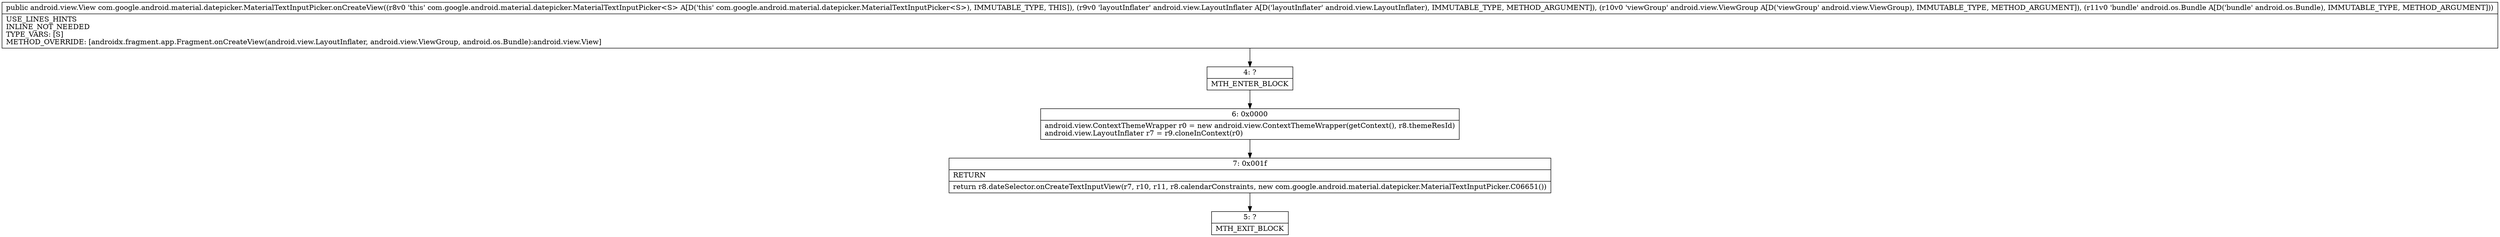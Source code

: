 digraph "CFG forcom.google.android.material.datepicker.MaterialTextInputPicker.onCreateView(Landroid\/view\/LayoutInflater;Landroid\/view\/ViewGroup;Landroid\/os\/Bundle;)Landroid\/view\/View;" {
Node_4 [shape=record,label="{4\:\ ?|MTH_ENTER_BLOCK\l}"];
Node_6 [shape=record,label="{6\:\ 0x0000|android.view.ContextThemeWrapper r0 = new android.view.ContextThemeWrapper(getContext(), r8.themeResId)\landroid.view.LayoutInflater r7 = r9.cloneInContext(r0)\l}"];
Node_7 [shape=record,label="{7\:\ 0x001f|RETURN\l|return r8.dateSelector.onCreateTextInputView(r7, r10, r11, r8.calendarConstraints, new com.google.android.material.datepicker.MaterialTextInputPicker.C06651())\l}"];
Node_5 [shape=record,label="{5\:\ ?|MTH_EXIT_BLOCK\l}"];
MethodNode[shape=record,label="{public android.view.View com.google.android.material.datepicker.MaterialTextInputPicker.onCreateView((r8v0 'this' com.google.android.material.datepicker.MaterialTextInputPicker\<S\> A[D('this' com.google.android.material.datepicker.MaterialTextInputPicker\<S\>), IMMUTABLE_TYPE, THIS]), (r9v0 'layoutInflater' android.view.LayoutInflater A[D('layoutInflater' android.view.LayoutInflater), IMMUTABLE_TYPE, METHOD_ARGUMENT]), (r10v0 'viewGroup' android.view.ViewGroup A[D('viewGroup' android.view.ViewGroup), IMMUTABLE_TYPE, METHOD_ARGUMENT]), (r11v0 'bundle' android.os.Bundle A[D('bundle' android.os.Bundle), IMMUTABLE_TYPE, METHOD_ARGUMENT]))  | USE_LINES_HINTS\lINLINE_NOT_NEEDED\lTYPE_VARS: [S]\lMETHOD_OVERRIDE: [androidx.fragment.app.Fragment.onCreateView(android.view.LayoutInflater, android.view.ViewGroup, android.os.Bundle):android.view.View]\l}"];
MethodNode -> Node_4;Node_4 -> Node_6;
Node_6 -> Node_7;
Node_7 -> Node_5;
}

